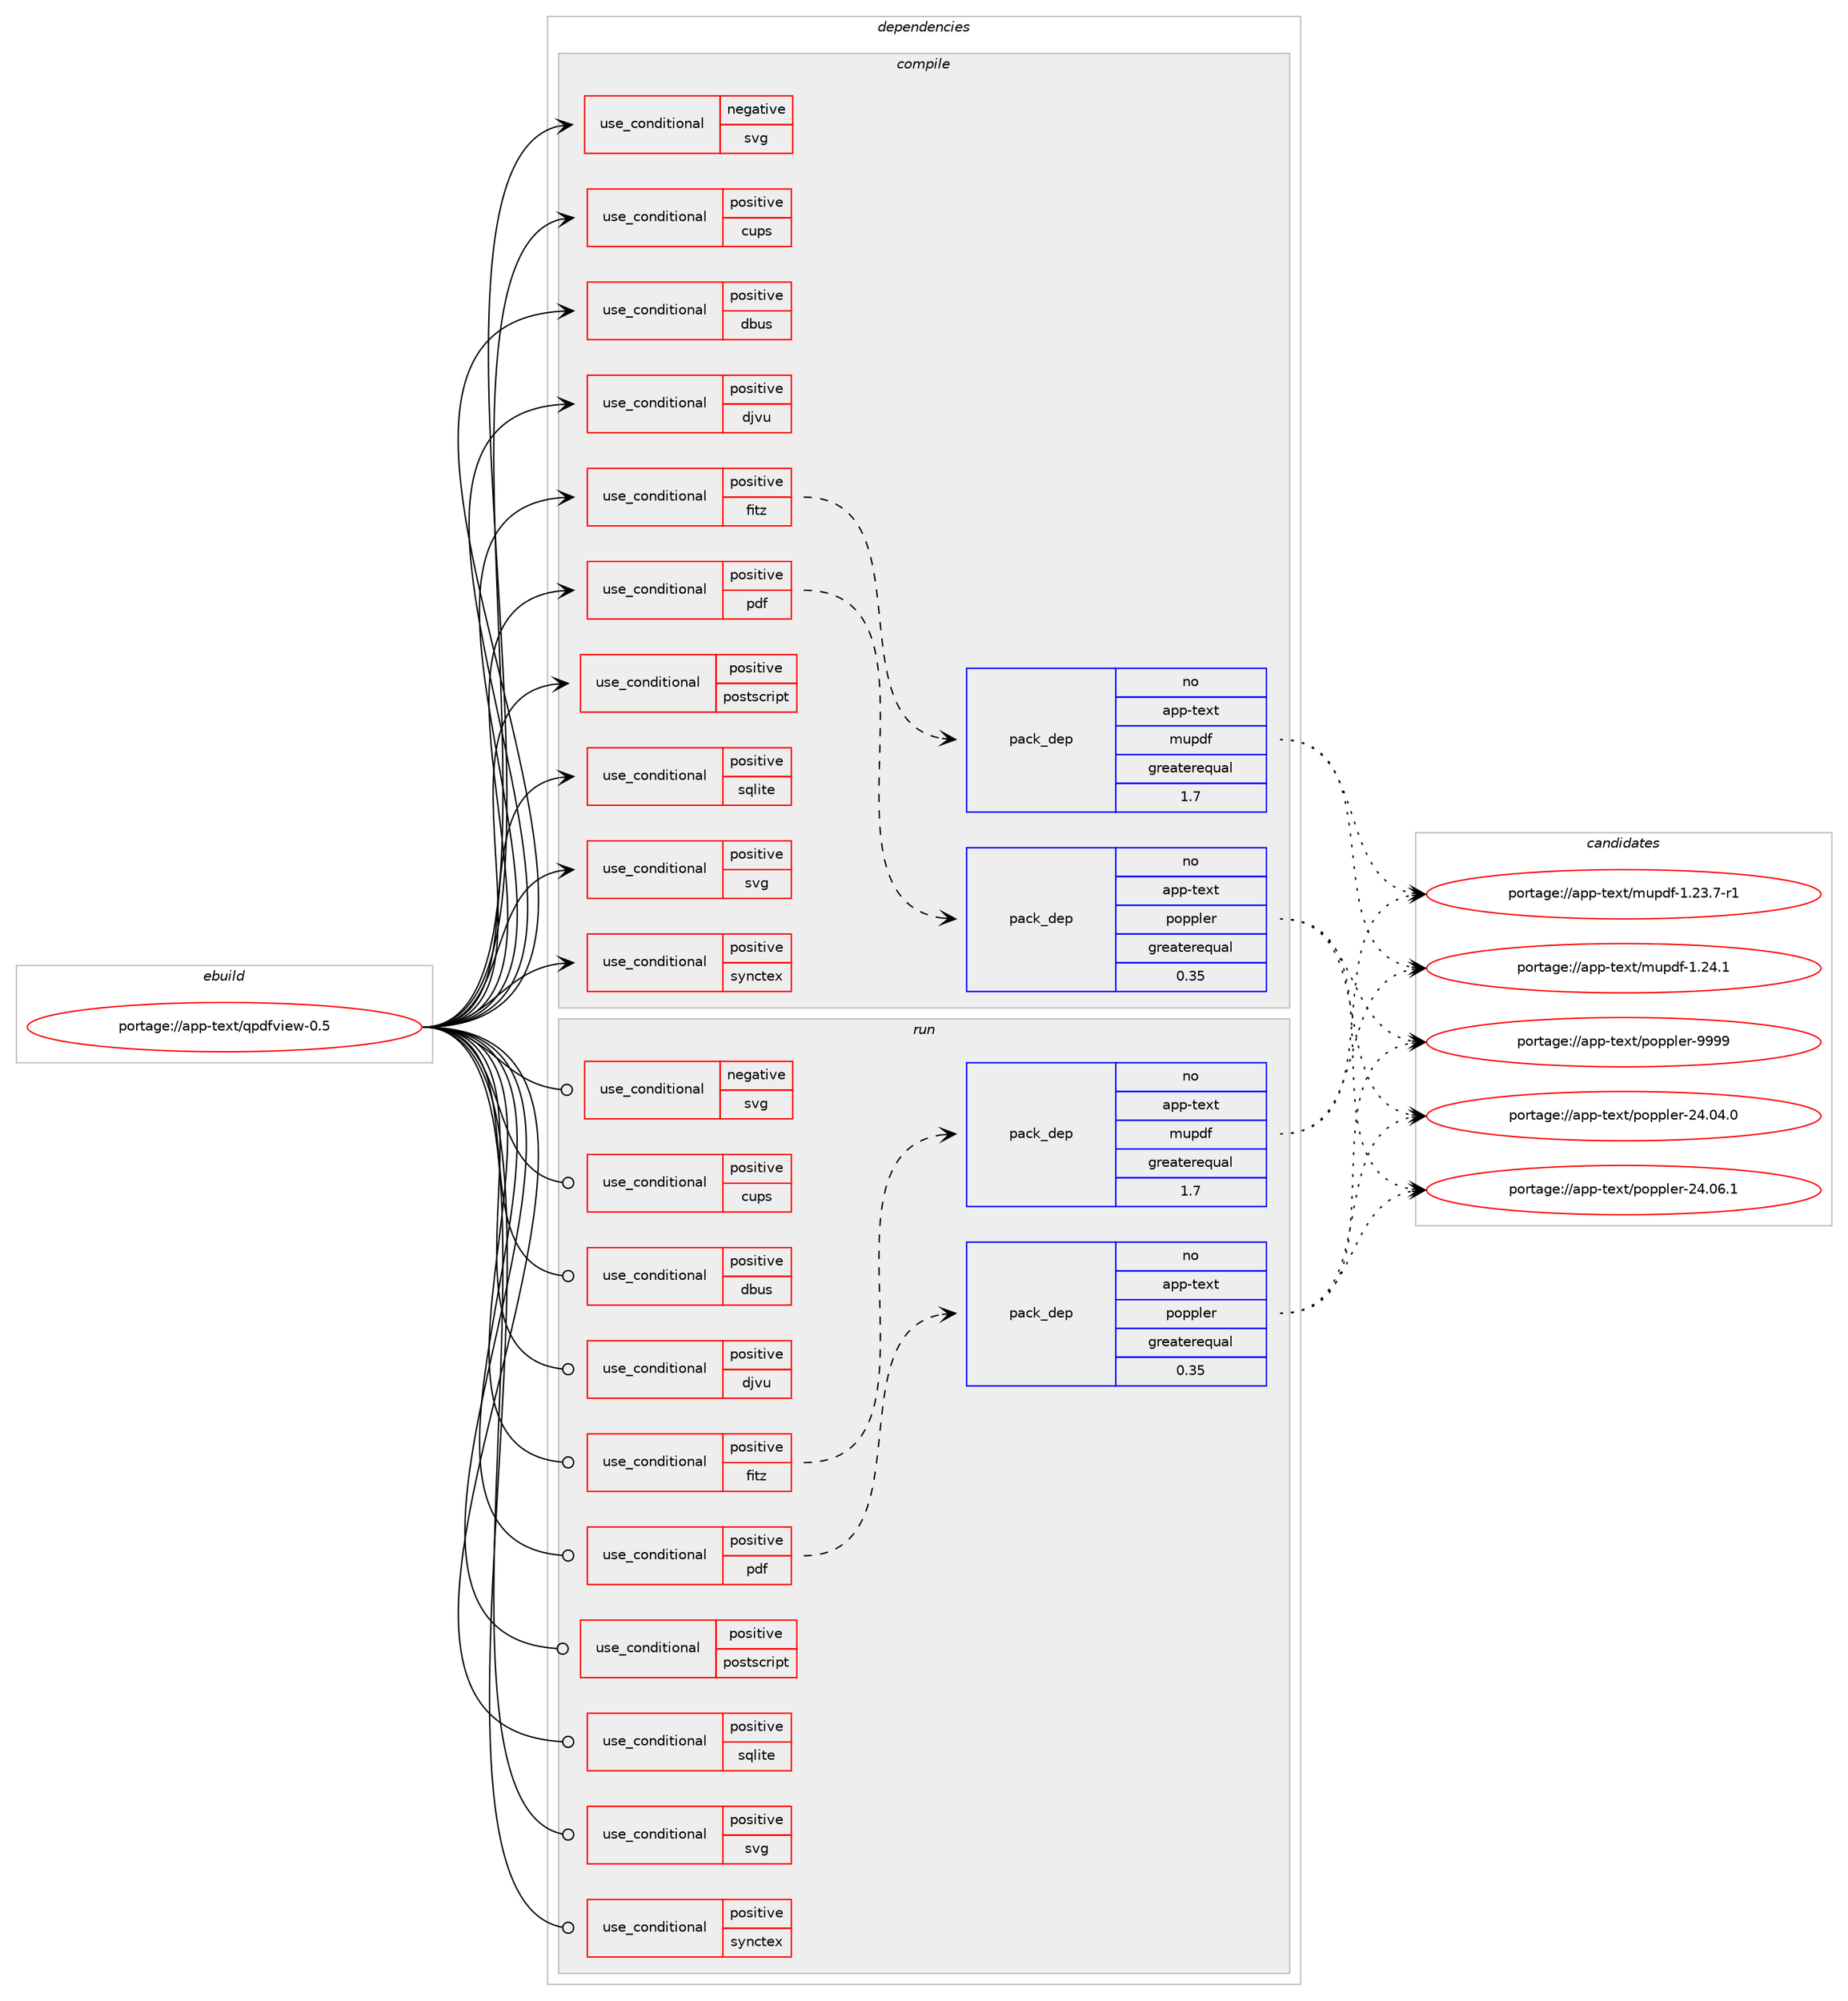 digraph prolog {

# *************
# Graph options
# *************

newrank=true;
concentrate=true;
compound=true;
graph [rankdir=LR,fontname=Helvetica,fontsize=10,ranksep=1.5];#, ranksep=2.5, nodesep=0.2];
edge  [arrowhead=vee];
node  [fontname=Helvetica,fontsize=10];

# **********
# The ebuild
# **********

subgraph cluster_leftcol {
color=gray;
rank=same;
label=<<i>ebuild</i>>;
id [label="portage://app-text/qpdfview-0.5", color=red, width=4, href="../app-text/qpdfview-0.5.svg"];
}

# ****************
# The dependencies
# ****************

subgraph cluster_midcol {
color=gray;
label=<<i>dependencies</i>>;
subgraph cluster_compile {
fillcolor="#eeeeee";
style=filled;
label=<<i>compile</i>>;
subgraph cond15183 {
dependency26028 [label=<<TABLE BORDER="0" CELLBORDER="1" CELLSPACING="0" CELLPADDING="4"><TR><TD ROWSPAN="3" CELLPADDING="10">use_conditional</TD></TR><TR><TD>negative</TD></TR><TR><TD>svg</TD></TR></TABLE>>, shape=none, color=red];
# *** BEGIN UNKNOWN DEPENDENCY TYPE (TODO) ***
# dependency26028 -> package_dependency(portage://app-text/qpdfview-0.5,install,no,virtual,freedesktop-icon-theme,none,[,,],[],[])
# *** END UNKNOWN DEPENDENCY TYPE (TODO) ***

}
id:e -> dependency26028:w [weight=20,style="solid",arrowhead="vee"];
subgraph cond15184 {
dependency26029 [label=<<TABLE BORDER="0" CELLBORDER="1" CELLSPACING="0" CELLPADDING="4"><TR><TD ROWSPAN="3" CELLPADDING="10">use_conditional</TD></TR><TR><TD>positive</TD></TR><TR><TD>cups</TD></TR></TABLE>>, shape=none, color=red];
# *** BEGIN UNKNOWN DEPENDENCY TYPE (TODO) ***
# dependency26029 -> package_dependency(portage://app-text/qpdfview-0.5,install,no,net-print,cups,none,[,,],[],[])
# *** END UNKNOWN DEPENDENCY TYPE (TODO) ***

}
id:e -> dependency26029:w [weight=20,style="solid",arrowhead="vee"];
subgraph cond15185 {
dependency26030 [label=<<TABLE BORDER="0" CELLBORDER="1" CELLSPACING="0" CELLPADDING="4"><TR><TD ROWSPAN="3" CELLPADDING="10">use_conditional</TD></TR><TR><TD>positive</TD></TR><TR><TD>dbus</TD></TR></TABLE>>, shape=none, color=red];
# *** BEGIN UNKNOWN DEPENDENCY TYPE (TODO) ***
# dependency26030 -> package_dependency(portage://app-text/qpdfview-0.5,install,no,dev-qt,qtdbus,none,[,,],[slot(5)],[])
# *** END UNKNOWN DEPENDENCY TYPE (TODO) ***

}
id:e -> dependency26030:w [weight=20,style="solid",arrowhead="vee"];
subgraph cond15186 {
dependency26031 [label=<<TABLE BORDER="0" CELLBORDER="1" CELLSPACING="0" CELLPADDING="4"><TR><TD ROWSPAN="3" CELLPADDING="10">use_conditional</TD></TR><TR><TD>positive</TD></TR><TR><TD>djvu</TD></TR></TABLE>>, shape=none, color=red];
# *** BEGIN UNKNOWN DEPENDENCY TYPE (TODO) ***
# dependency26031 -> package_dependency(portage://app-text/qpdfview-0.5,install,no,app-text,djvu,none,[,,],[],[])
# *** END UNKNOWN DEPENDENCY TYPE (TODO) ***

}
id:e -> dependency26031:w [weight=20,style="solid",arrowhead="vee"];
subgraph cond15187 {
dependency26032 [label=<<TABLE BORDER="0" CELLBORDER="1" CELLSPACING="0" CELLPADDING="4"><TR><TD ROWSPAN="3" CELLPADDING="10">use_conditional</TD></TR><TR><TD>positive</TD></TR><TR><TD>fitz</TD></TR></TABLE>>, shape=none, color=red];
subgraph pack10363 {
dependency26033 [label=<<TABLE BORDER="0" CELLBORDER="1" CELLSPACING="0" CELLPADDING="4" WIDTH="220"><TR><TD ROWSPAN="6" CELLPADDING="30">pack_dep</TD></TR><TR><TD WIDTH="110">no</TD></TR><TR><TD>app-text</TD></TR><TR><TD>mupdf</TD></TR><TR><TD>greaterequal</TD></TR><TR><TD>1.7</TD></TR></TABLE>>, shape=none, color=blue];
}
dependency26032:e -> dependency26033:w [weight=20,style="dashed",arrowhead="vee"];
}
id:e -> dependency26032:w [weight=20,style="solid",arrowhead="vee"];
subgraph cond15188 {
dependency26034 [label=<<TABLE BORDER="0" CELLBORDER="1" CELLSPACING="0" CELLPADDING="4"><TR><TD ROWSPAN="3" CELLPADDING="10">use_conditional</TD></TR><TR><TD>positive</TD></TR><TR><TD>pdf</TD></TR></TABLE>>, shape=none, color=red];
subgraph pack10364 {
dependency26035 [label=<<TABLE BORDER="0" CELLBORDER="1" CELLSPACING="0" CELLPADDING="4" WIDTH="220"><TR><TD ROWSPAN="6" CELLPADDING="30">pack_dep</TD></TR><TR><TD WIDTH="110">no</TD></TR><TR><TD>app-text</TD></TR><TR><TD>poppler</TD></TR><TR><TD>greaterequal</TD></TR><TR><TD>0.35</TD></TR></TABLE>>, shape=none, color=blue];
}
dependency26034:e -> dependency26035:w [weight=20,style="dashed",arrowhead="vee"];
# *** BEGIN UNKNOWN DEPENDENCY TYPE (TODO) ***
# dependency26034 -> package_dependency(portage://app-text/qpdfview-0.5,install,no,dev-qt,qtxml,none,[,,],[slot(5)],[])
# *** END UNKNOWN DEPENDENCY TYPE (TODO) ***

}
id:e -> dependency26034:w [weight=20,style="solid",arrowhead="vee"];
subgraph cond15189 {
dependency26036 [label=<<TABLE BORDER="0" CELLBORDER="1" CELLSPACING="0" CELLPADDING="4"><TR><TD ROWSPAN="3" CELLPADDING="10">use_conditional</TD></TR><TR><TD>positive</TD></TR><TR><TD>postscript</TD></TR></TABLE>>, shape=none, color=red];
# *** BEGIN UNKNOWN DEPENDENCY TYPE (TODO) ***
# dependency26036 -> package_dependency(portage://app-text/qpdfview-0.5,install,no,app-text,libspectre,none,[,,],[],[])
# *** END UNKNOWN DEPENDENCY TYPE (TODO) ***

}
id:e -> dependency26036:w [weight=20,style="solid",arrowhead="vee"];
subgraph cond15190 {
dependency26037 [label=<<TABLE BORDER="0" CELLBORDER="1" CELLSPACING="0" CELLPADDING="4"><TR><TD ROWSPAN="3" CELLPADDING="10">use_conditional</TD></TR><TR><TD>positive</TD></TR><TR><TD>sqlite</TD></TR></TABLE>>, shape=none, color=red];
# *** BEGIN UNKNOWN DEPENDENCY TYPE (TODO) ***
# dependency26037 -> package_dependency(portage://app-text/qpdfview-0.5,install,no,dev-qt,qtsql,none,[,,],[slot(5)],[use(enable(sqlite),none)])
# *** END UNKNOWN DEPENDENCY TYPE (TODO) ***

}
id:e -> dependency26037:w [weight=20,style="solid",arrowhead="vee"];
subgraph cond15191 {
dependency26038 [label=<<TABLE BORDER="0" CELLBORDER="1" CELLSPACING="0" CELLPADDING="4"><TR><TD ROWSPAN="3" CELLPADDING="10">use_conditional</TD></TR><TR><TD>positive</TD></TR><TR><TD>svg</TD></TR></TABLE>>, shape=none, color=red];
# *** BEGIN UNKNOWN DEPENDENCY TYPE (TODO) ***
# dependency26038 -> package_dependency(portage://app-text/qpdfview-0.5,install,no,dev-qt,qtsvg,none,[,,],[slot(5)],[])
# *** END UNKNOWN DEPENDENCY TYPE (TODO) ***

}
id:e -> dependency26038:w [weight=20,style="solid",arrowhead="vee"];
subgraph cond15192 {
dependency26039 [label=<<TABLE BORDER="0" CELLBORDER="1" CELLSPACING="0" CELLPADDING="4"><TR><TD ROWSPAN="3" CELLPADDING="10">use_conditional</TD></TR><TR><TD>positive</TD></TR><TR><TD>synctex</TD></TR></TABLE>>, shape=none, color=red];
# *** BEGIN UNKNOWN DEPENDENCY TYPE (TODO) ***
# dependency26039 -> package_dependency(portage://app-text/qpdfview-0.5,install,no,app-text,texlive-core,none,[,,],[],[])
# *** END UNKNOWN DEPENDENCY TYPE (TODO) ***

}
id:e -> dependency26039:w [weight=20,style="solid",arrowhead="vee"];
# *** BEGIN UNKNOWN DEPENDENCY TYPE (TODO) ***
# id -> package_dependency(portage://app-text/qpdfview-0.5,install,no,dev-qt,qtconcurrent,none,[,,],[slot(5)],[])
# *** END UNKNOWN DEPENDENCY TYPE (TODO) ***

# *** BEGIN UNKNOWN DEPENDENCY TYPE (TODO) ***
# id -> package_dependency(portage://app-text/qpdfview-0.5,install,no,dev-qt,qtcore,none,[,,],[slot(5)],[])
# *** END UNKNOWN DEPENDENCY TYPE (TODO) ***

# *** BEGIN UNKNOWN DEPENDENCY TYPE (TODO) ***
# id -> package_dependency(portage://app-text/qpdfview-0.5,install,no,dev-qt,qtgui,none,[,,],[slot(5)],[])
# *** END UNKNOWN DEPENDENCY TYPE (TODO) ***

# *** BEGIN UNKNOWN DEPENDENCY TYPE (TODO) ***
# id -> package_dependency(portage://app-text/qpdfview-0.5,install,no,dev-qt,qtprintsupport,none,[,,],[slot(5)],[use(optenable(cups),none)])
# *** END UNKNOWN DEPENDENCY TYPE (TODO) ***

# *** BEGIN UNKNOWN DEPENDENCY TYPE (TODO) ***
# id -> package_dependency(portage://app-text/qpdfview-0.5,install,no,dev-qt,qtwidgets,none,[,,],[slot(5)],[])
# *** END UNKNOWN DEPENDENCY TYPE (TODO) ***

}
subgraph cluster_compileandrun {
fillcolor="#eeeeee";
style=filled;
label=<<i>compile and run</i>>;
}
subgraph cluster_run {
fillcolor="#eeeeee";
style=filled;
label=<<i>run</i>>;
subgraph cond15193 {
dependency26040 [label=<<TABLE BORDER="0" CELLBORDER="1" CELLSPACING="0" CELLPADDING="4"><TR><TD ROWSPAN="3" CELLPADDING="10">use_conditional</TD></TR><TR><TD>negative</TD></TR><TR><TD>svg</TD></TR></TABLE>>, shape=none, color=red];
# *** BEGIN UNKNOWN DEPENDENCY TYPE (TODO) ***
# dependency26040 -> package_dependency(portage://app-text/qpdfview-0.5,run,no,virtual,freedesktop-icon-theme,none,[,,],[],[])
# *** END UNKNOWN DEPENDENCY TYPE (TODO) ***

}
id:e -> dependency26040:w [weight=20,style="solid",arrowhead="odot"];
subgraph cond15194 {
dependency26041 [label=<<TABLE BORDER="0" CELLBORDER="1" CELLSPACING="0" CELLPADDING="4"><TR><TD ROWSPAN="3" CELLPADDING="10">use_conditional</TD></TR><TR><TD>positive</TD></TR><TR><TD>cups</TD></TR></TABLE>>, shape=none, color=red];
# *** BEGIN UNKNOWN DEPENDENCY TYPE (TODO) ***
# dependency26041 -> package_dependency(portage://app-text/qpdfview-0.5,run,no,net-print,cups,none,[,,],[],[])
# *** END UNKNOWN DEPENDENCY TYPE (TODO) ***

}
id:e -> dependency26041:w [weight=20,style="solid",arrowhead="odot"];
subgraph cond15195 {
dependency26042 [label=<<TABLE BORDER="0" CELLBORDER="1" CELLSPACING="0" CELLPADDING="4"><TR><TD ROWSPAN="3" CELLPADDING="10">use_conditional</TD></TR><TR><TD>positive</TD></TR><TR><TD>dbus</TD></TR></TABLE>>, shape=none, color=red];
# *** BEGIN UNKNOWN DEPENDENCY TYPE (TODO) ***
# dependency26042 -> package_dependency(portage://app-text/qpdfview-0.5,run,no,dev-qt,qtdbus,none,[,,],[slot(5)],[])
# *** END UNKNOWN DEPENDENCY TYPE (TODO) ***

}
id:e -> dependency26042:w [weight=20,style="solid",arrowhead="odot"];
subgraph cond15196 {
dependency26043 [label=<<TABLE BORDER="0" CELLBORDER="1" CELLSPACING="0" CELLPADDING="4"><TR><TD ROWSPAN="3" CELLPADDING="10">use_conditional</TD></TR><TR><TD>positive</TD></TR><TR><TD>djvu</TD></TR></TABLE>>, shape=none, color=red];
# *** BEGIN UNKNOWN DEPENDENCY TYPE (TODO) ***
# dependency26043 -> package_dependency(portage://app-text/qpdfview-0.5,run,no,app-text,djvu,none,[,,],[],[])
# *** END UNKNOWN DEPENDENCY TYPE (TODO) ***

}
id:e -> dependency26043:w [weight=20,style="solid",arrowhead="odot"];
subgraph cond15197 {
dependency26044 [label=<<TABLE BORDER="0" CELLBORDER="1" CELLSPACING="0" CELLPADDING="4"><TR><TD ROWSPAN="3" CELLPADDING="10">use_conditional</TD></TR><TR><TD>positive</TD></TR><TR><TD>fitz</TD></TR></TABLE>>, shape=none, color=red];
subgraph pack10365 {
dependency26045 [label=<<TABLE BORDER="0" CELLBORDER="1" CELLSPACING="0" CELLPADDING="4" WIDTH="220"><TR><TD ROWSPAN="6" CELLPADDING="30">pack_dep</TD></TR><TR><TD WIDTH="110">no</TD></TR><TR><TD>app-text</TD></TR><TR><TD>mupdf</TD></TR><TR><TD>greaterequal</TD></TR><TR><TD>1.7</TD></TR></TABLE>>, shape=none, color=blue];
}
dependency26044:e -> dependency26045:w [weight=20,style="dashed",arrowhead="vee"];
}
id:e -> dependency26044:w [weight=20,style="solid",arrowhead="odot"];
subgraph cond15198 {
dependency26046 [label=<<TABLE BORDER="0" CELLBORDER="1" CELLSPACING="0" CELLPADDING="4"><TR><TD ROWSPAN="3" CELLPADDING="10">use_conditional</TD></TR><TR><TD>positive</TD></TR><TR><TD>pdf</TD></TR></TABLE>>, shape=none, color=red];
subgraph pack10366 {
dependency26047 [label=<<TABLE BORDER="0" CELLBORDER="1" CELLSPACING="0" CELLPADDING="4" WIDTH="220"><TR><TD ROWSPAN="6" CELLPADDING="30">pack_dep</TD></TR><TR><TD WIDTH="110">no</TD></TR><TR><TD>app-text</TD></TR><TR><TD>poppler</TD></TR><TR><TD>greaterequal</TD></TR><TR><TD>0.35</TD></TR></TABLE>>, shape=none, color=blue];
}
dependency26046:e -> dependency26047:w [weight=20,style="dashed",arrowhead="vee"];
# *** BEGIN UNKNOWN DEPENDENCY TYPE (TODO) ***
# dependency26046 -> package_dependency(portage://app-text/qpdfview-0.5,run,no,dev-qt,qtxml,none,[,,],[slot(5)],[])
# *** END UNKNOWN DEPENDENCY TYPE (TODO) ***

}
id:e -> dependency26046:w [weight=20,style="solid",arrowhead="odot"];
subgraph cond15199 {
dependency26048 [label=<<TABLE BORDER="0" CELLBORDER="1" CELLSPACING="0" CELLPADDING="4"><TR><TD ROWSPAN="3" CELLPADDING="10">use_conditional</TD></TR><TR><TD>positive</TD></TR><TR><TD>postscript</TD></TR></TABLE>>, shape=none, color=red];
# *** BEGIN UNKNOWN DEPENDENCY TYPE (TODO) ***
# dependency26048 -> package_dependency(portage://app-text/qpdfview-0.5,run,no,app-text,libspectre,none,[,,],[],[])
# *** END UNKNOWN DEPENDENCY TYPE (TODO) ***

}
id:e -> dependency26048:w [weight=20,style="solid",arrowhead="odot"];
subgraph cond15200 {
dependency26049 [label=<<TABLE BORDER="0" CELLBORDER="1" CELLSPACING="0" CELLPADDING="4"><TR><TD ROWSPAN="3" CELLPADDING="10">use_conditional</TD></TR><TR><TD>positive</TD></TR><TR><TD>sqlite</TD></TR></TABLE>>, shape=none, color=red];
# *** BEGIN UNKNOWN DEPENDENCY TYPE (TODO) ***
# dependency26049 -> package_dependency(portage://app-text/qpdfview-0.5,run,no,dev-qt,qtsql,none,[,,],[slot(5)],[use(enable(sqlite),none)])
# *** END UNKNOWN DEPENDENCY TYPE (TODO) ***

}
id:e -> dependency26049:w [weight=20,style="solid",arrowhead="odot"];
subgraph cond15201 {
dependency26050 [label=<<TABLE BORDER="0" CELLBORDER="1" CELLSPACING="0" CELLPADDING="4"><TR><TD ROWSPAN="3" CELLPADDING="10">use_conditional</TD></TR><TR><TD>positive</TD></TR><TR><TD>svg</TD></TR></TABLE>>, shape=none, color=red];
# *** BEGIN UNKNOWN DEPENDENCY TYPE (TODO) ***
# dependency26050 -> package_dependency(portage://app-text/qpdfview-0.5,run,no,dev-qt,qtsvg,none,[,,],[slot(5)],[])
# *** END UNKNOWN DEPENDENCY TYPE (TODO) ***

}
id:e -> dependency26050:w [weight=20,style="solid",arrowhead="odot"];
subgraph cond15202 {
dependency26051 [label=<<TABLE BORDER="0" CELLBORDER="1" CELLSPACING="0" CELLPADDING="4"><TR><TD ROWSPAN="3" CELLPADDING="10">use_conditional</TD></TR><TR><TD>positive</TD></TR><TR><TD>synctex</TD></TR></TABLE>>, shape=none, color=red];
# *** BEGIN UNKNOWN DEPENDENCY TYPE (TODO) ***
# dependency26051 -> package_dependency(portage://app-text/qpdfview-0.5,run,no,app-text,texlive-core,none,[,,],[],[])
# *** END UNKNOWN DEPENDENCY TYPE (TODO) ***

}
id:e -> dependency26051:w [weight=20,style="solid",arrowhead="odot"];
# *** BEGIN UNKNOWN DEPENDENCY TYPE (TODO) ***
# id -> package_dependency(portage://app-text/qpdfview-0.5,run,no,dev-qt,qtconcurrent,none,[,,],[slot(5)],[])
# *** END UNKNOWN DEPENDENCY TYPE (TODO) ***

# *** BEGIN UNKNOWN DEPENDENCY TYPE (TODO) ***
# id -> package_dependency(portage://app-text/qpdfview-0.5,run,no,dev-qt,qtcore,none,[,,],[slot(5)],[])
# *** END UNKNOWN DEPENDENCY TYPE (TODO) ***

# *** BEGIN UNKNOWN DEPENDENCY TYPE (TODO) ***
# id -> package_dependency(portage://app-text/qpdfview-0.5,run,no,dev-qt,qtgui,none,[,,],[slot(5)],[])
# *** END UNKNOWN DEPENDENCY TYPE (TODO) ***

# *** BEGIN UNKNOWN DEPENDENCY TYPE (TODO) ***
# id -> package_dependency(portage://app-text/qpdfview-0.5,run,no,dev-qt,qtprintsupport,none,[,,],[slot(5)],[use(optenable(cups),none)])
# *** END UNKNOWN DEPENDENCY TYPE (TODO) ***

# *** BEGIN UNKNOWN DEPENDENCY TYPE (TODO) ***
# id -> package_dependency(portage://app-text/qpdfview-0.5,run,no,dev-qt,qtwidgets,none,[,,],[slot(5)],[])
# *** END UNKNOWN DEPENDENCY TYPE (TODO) ***

}
}

# **************
# The candidates
# **************

subgraph cluster_choices {
rank=same;
color=gray;
label=<<i>candidates</i>>;

subgraph choice10363 {
color=black;
nodesep=1;
choice971121124511610112011647109117112100102454946505146554511449 [label="portage://app-text/mupdf-1.23.7-r1", color=red, width=4,href="../app-text/mupdf-1.23.7-r1.svg"];
choice97112112451161011201164710911711210010245494650524649 [label="portage://app-text/mupdf-1.24.1", color=red, width=4,href="../app-text/mupdf-1.24.1.svg"];
dependency26033:e -> choice971121124511610112011647109117112100102454946505146554511449:w [style=dotted,weight="100"];
dependency26033:e -> choice97112112451161011201164710911711210010245494650524649:w [style=dotted,weight="100"];
}
subgraph choice10364 {
color=black;
nodesep=1;
choice9711211245116101120116471121111121121081011144550524648524648 [label="portage://app-text/poppler-24.04.0", color=red, width=4,href="../app-text/poppler-24.04.0.svg"];
choice9711211245116101120116471121111121121081011144550524648544649 [label="portage://app-text/poppler-24.06.1", color=red, width=4,href="../app-text/poppler-24.06.1.svg"];
choice9711211245116101120116471121111121121081011144557575757 [label="portage://app-text/poppler-9999", color=red, width=4,href="../app-text/poppler-9999.svg"];
dependency26035:e -> choice9711211245116101120116471121111121121081011144550524648524648:w [style=dotted,weight="100"];
dependency26035:e -> choice9711211245116101120116471121111121121081011144550524648544649:w [style=dotted,weight="100"];
dependency26035:e -> choice9711211245116101120116471121111121121081011144557575757:w [style=dotted,weight="100"];
}
subgraph choice10365 {
color=black;
nodesep=1;
choice971121124511610112011647109117112100102454946505146554511449 [label="portage://app-text/mupdf-1.23.7-r1", color=red, width=4,href="../app-text/mupdf-1.23.7-r1.svg"];
choice97112112451161011201164710911711210010245494650524649 [label="portage://app-text/mupdf-1.24.1", color=red, width=4,href="../app-text/mupdf-1.24.1.svg"];
dependency26045:e -> choice971121124511610112011647109117112100102454946505146554511449:w [style=dotted,weight="100"];
dependency26045:e -> choice97112112451161011201164710911711210010245494650524649:w [style=dotted,weight="100"];
}
subgraph choice10366 {
color=black;
nodesep=1;
choice9711211245116101120116471121111121121081011144550524648524648 [label="portage://app-text/poppler-24.04.0", color=red, width=4,href="../app-text/poppler-24.04.0.svg"];
choice9711211245116101120116471121111121121081011144550524648544649 [label="portage://app-text/poppler-24.06.1", color=red, width=4,href="../app-text/poppler-24.06.1.svg"];
choice9711211245116101120116471121111121121081011144557575757 [label="portage://app-text/poppler-9999", color=red, width=4,href="../app-text/poppler-9999.svg"];
dependency26047:e -> choice9711211245116101120116471121111121121081011144550524648524648:w [style=dotted,weight="100"];
dependency26047:e -> choice9711211245116101120116471121111121121081011144550524648544649:w [style=dotted,weight="100"];
dependency26047:e -> choice9711211245116101120116471121111121121081011144557575757:w [style=dotted,weight="100"];
}
}

}
